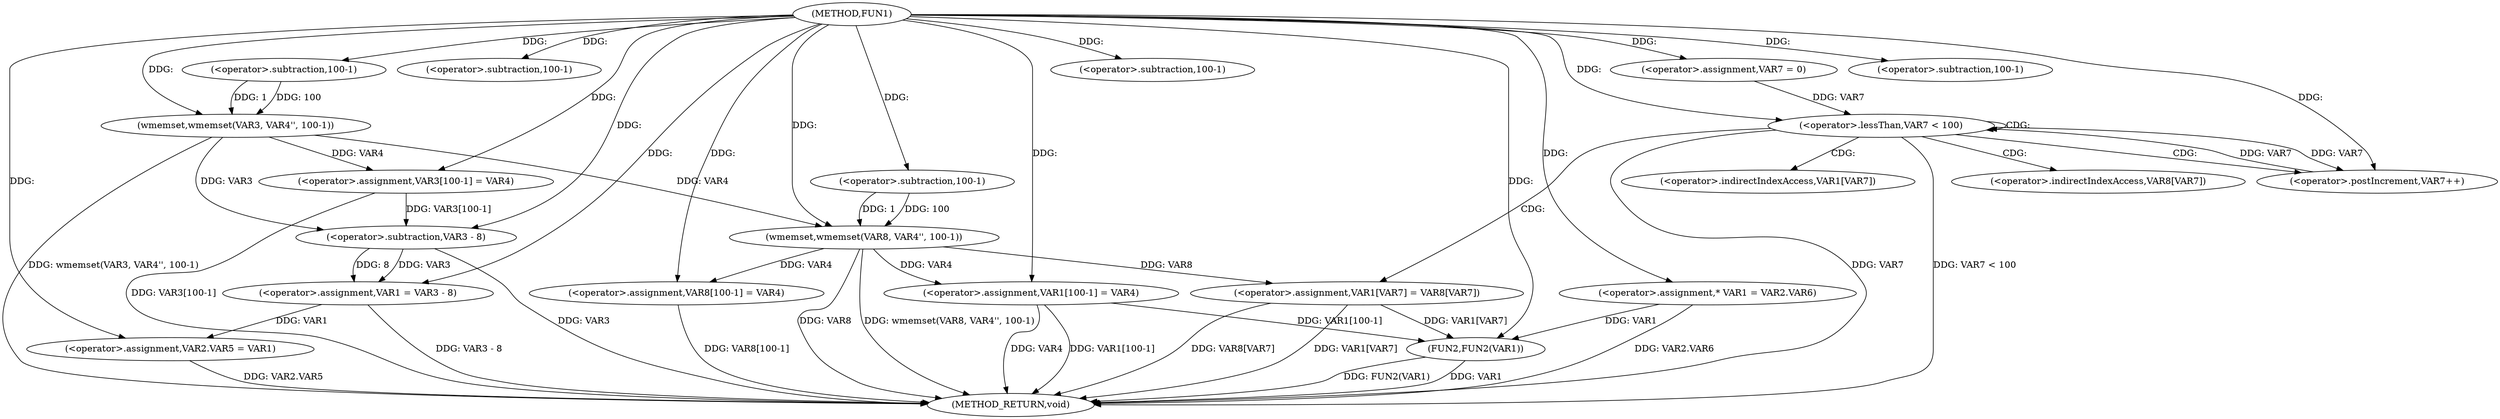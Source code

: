 digraph FUN1 {  
"1000100" [label = "(METHOD,FUN1)" ]
"1000177" [label = "(METHOD_RETURN,void)" ]
"1000105" [label = "(wmemset,wmemset(VAR3, VAR4'', 100-1))" ]
"1000108" [label = "(<operator>.subtraction,100-1)" ]
"1000111" [label = "(<operator>.assignment,VAR3[100-1] = VAR4)" ]
"1000114" [label = "(<operator>.subtraction,100-1)" ]
"1000118" [label = "(<operator>.assignment,VAR1 = VAR3 - 8)" ]
"1000120" [label = "(<operator>.subtraction,VAR3 - 8)" ]
"1000123" [label = "(<operator>.assignment,VAR2.VAR5 = VAR1)" ]
"1000130" [label = "(<operator>.assignment,* VAR1 = VAR2.VAR6)" ]
"1000138" [label = "(wmemset,wmemset(VAR8, VAR4'', 100-1))" ]
"1000141" [label = "(<operator>.subtraction,100-1)" ]
"1000144" [label = "(<operator>.assignment,VAR8[100-1] = VAR4)" ]
"1000147" [label = "(<operator>.subtraction,100-1)" ]
"1000152" [label = "(<operator>.assignment,VAR7 = 0)" ]
"1000155" [label = "(<operator>.lessThan,VAR7 < 100)" ]
"1000158" [label = "(<operator>.postIncrement,VAR7++)" ]
"1000161" [label = "(<operator>.assignment,VAR1[VAR7] = VAR8[VAR7])" ]
"1000168" [label = "(<operator>.assignment,VAR1[100-1] = VAR4)" ]
"1000171" [label = "(<operator>.subtraction,100-1)" ]
"1000175" [label = "(FUN2,FUN2(VAR1))" ]
"1000162" [label = "(<operator>.indirectIndexAccess,VAR1[VAR7])" ]
"1000165" [label = "(<operator>.indirectIndexAccess,VAR8[VAR7])" ]
  "1000168" -> "1000177"  [ label = "DDG: VAR1[100-1]"] 
  "1000105" -> "1000177"  [ label = "DDG: wmemset(VAR3, VAR4'', 100-1)"] 
  "1000120" -> "1000177"  [ label = "DDG: VAR3"] 
  "1000175" -> "1000177"  [ label = "DDG: VAR1"] 
  "1000111" -> "1000177"  [ label = "DDG: VAR3[100-1]"] 
  "1000118" -> "1000177"  [ label = "DDG: VAR3 - 8"] 
  "1000161" -> "1000177"  [ label = "DDG: VAR1[VAR7]"] 
  "1000130" -> "1000177"  [ label = "DDG: VAR2.VAR6"] 
  "1000138" -> "1000177"  [ label = "DDG: VAR8"] 
  "1000155" -> "1000177"  [ label = "DDG: VAR7 < 100"] 
  "1000144" -> "1000177"  [ label = "DDG: VAR8[100-1]"] 
  "1000155" -> "1000177"  [ label = "DDG: VAR7"] 
  "1000138" -> "1000177"  [ label = "DDG: wmemset(VAR8, VAR4'', 100-1)"] 
  "1000168" -> "1000177"  [ label = "DDG: VAR4"] 
  "1000175" -> "1000177"  [ label = "DDG: FUN2(VAR1)"] 
  "1000123" -> "1000177"  [ label = "DDG: VAR2.VAR5"] 
  "1000161" -> "1000177"  [ label = "DDG: VAR8[VAR7]"] 
  "1000100" -> "1000105"  [ label = "DDG: "] 
  "1000108" -> "1000105"  [ label = "DDG: 100"] 
  "1000108" -> "1000105"  [ label = "DDG: 1"] 
  "1000100" -> "1000108"  [ label = "DDG: "] 
  "1000105" -> "1000111"  [ label = "DDG: VAR4"] 
  "1000100" -> "1000111"  [ label = "DDG: "] 
  "1000100" -> "1000114"  [ label = "DDG: "] 
  "1000120" -> "1000118"  [ label = "DDG: VAR3"] 
  "1000120" -> "1000118"  [ label = "DDG: 8"] 
  "1000100" -> "1000118"  [ label = "DDG: "] 
  "1000111" -> "1000120"  [ label = "DDG: VAR3[100-1]"] 
  "1000105" -> "1000120"  [ label = "DDG: VAR3"] 
  "1000100" -> "1000120"  [ label = "DDG: "] 
  "1000118" -> "1000123"  [ label = "DDG: VAR1"] 
  "1000100" -> "1000123"  [ label = "DDG: "] 
  "1000100" -> "1000130"  [ label = "DDG: "] 
  "1000100" -> "1000138"  [ label = "DDG: "] 
  "1000105" -> "1000138"  [ label = "DDG: VAR4"] 
  "1000141" -> "1000138"  [ label = "DDG: 100"] 
  "1000141" -> "1000138"  [ label = "DDG: 1"] 
  "1000100" -> "1000141"  [ label = "DDG: "] 
  "1000138" -> "1000144"  [ label = "DDG: VAR4"] 
  "1000100" -> "1000144"  [ label = "DDG: "] 
  "1000100" -> "1000147"  [ label = "DDG: "] 
  "1000100" -> "1000152"  [ label = "DDG: "] 
  "1000158" -> "1000155"  [ label = "DDG: VAR7"] 
  "1000152" -> "1000155"  [ label = "DDG: VAR7"] 
  "1000100" -> "1000155"  [ label = "DDG: "] 
  "1000155" -> "1000158"  [ label = "DDG: VAR7"] 
  "1000100" -> "1000158"  [ label = "DDG: "] 
  "1000138" -> "1000161"  [ label = "DDG: VAR8"] 
  "1000100" -> "1000168"  [ label = "DDG: "] 
  "1000138" -> "1000168"  [ label = "DDG: VAR4"] 
  "1000100" -> "1000171"  [ label = "DDG: "] 
  "1000168" -> "1000175"  [ label = "DDG: VAR1[100-1]"] 
  "1000161" -> "1000175"  [ label = "DDG: VAR1[VAR7]"] 
  "1000130" -> "1000175"  [ label = "DDG: VAR1"] 
  "1000100" -> "1000175"  [ label = "DDG: "] 
  "1000155" -> "1000155"  [ label = "CDG: "] 
  "1000155" -> "1000161"  [ label = "CDG: "] 
  "1000155" -> "1000162"  [ label = "CDG: "] 
  "1000155" -> "1000165"  [ label = "CDG: "] 
  "1000155" -> "1000158"  [ label = "CDG: "] 
}
